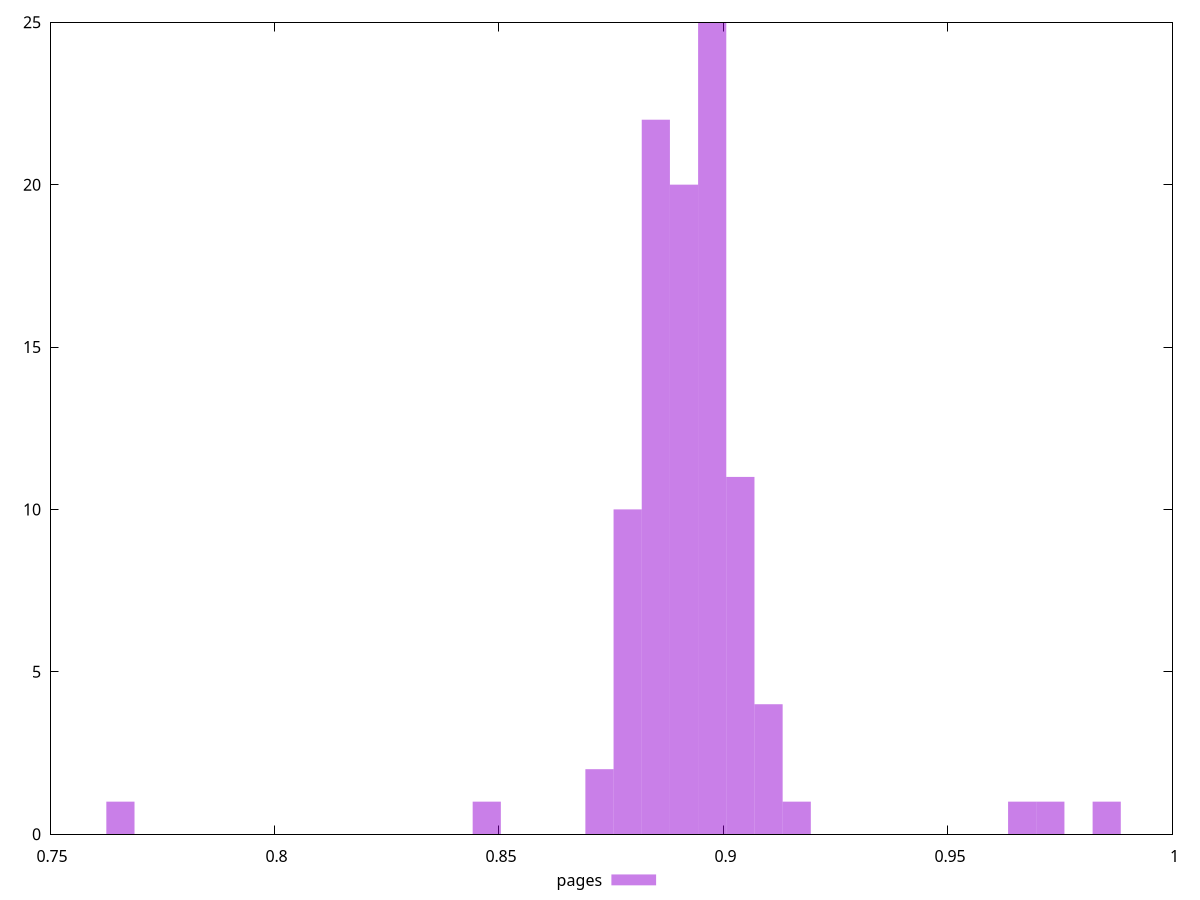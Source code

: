 $_pages <<EOF
0.9727949040642104 1
0.8723773655801629 2
0.9163100386669336 1
0.8974817502011747 25
0.8849295578906688 22
0.8912056540459218 20
0.9100339425116807 4
0.9037578463564278 11
0.8786534617354158 10
0.847272980959151 1
0.7656837309408624 1
0.9853470963747163 1
0.9665188079089574 1
EOF
set key outside below
set terminal pngcairo
set output "report_00004_2020-11-02T20-21-41.718Z/total-blocking-time/pages//hist.png"
set yrange [0:25]
set boxwidth 0.00627609615525297
set style fill transparent solid 0.5 noborder
plot $_pages title "pages" with boxes ,